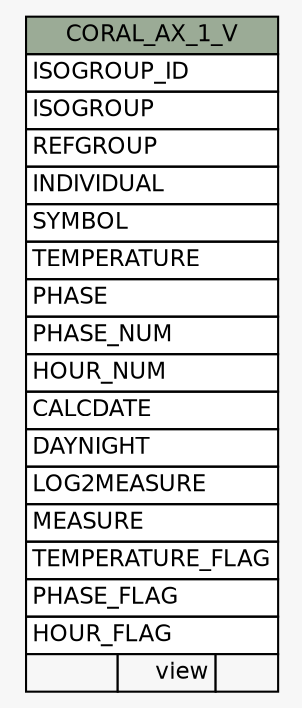 // dot 2.38.0 on Windows 10 10.0
// SchemaSpy rev Unknown
digraph "CORAL_AX_1_V" {
  graph [
    rankdir="RL"
    bgcolor="#f7f7f7"
    nodesep="0.18"
    ranksep="0.46"
    fontname="Helvetica"
    fontsize="11"
  ];
  node [
    fontname="Helvetica"
    fontsize="11"
    shape="plaintext"
  ];
  edge [
    arrowsize="0.8"
  ];
  "CORAL_AX_1_V" [
    label=<
    <TABLE BORDER="0" CELLBORDER="1" CELLSPACING="0" BGCOLOR="#ffffff">
      <TR><TD COLSPAN="3" BGCOLOR="#9bab96" ALIGN="CENTER">CORAL_AX_1_V</TD></TR>
      <TR><TD PORT="ISOGROUP_ID" COLSPAN="3" ALIGN="LEFT">ISOGROUP_ID</TD></TR>
      <TR><TD PORT="ISOGROUP" COLSPAN="3" ALIGN="LEFT">ISOGROUP</TD></TR>
      <TR><TD PORT="REFGROUP" COLSPAN="3" ALIGN="LEFT">REFGROUP</TD></TR>
      <TR><TD PORT="INDIVIDUAL" COLSPAN="3" ALIGN="LEFT">INDIVIDUAL</TD></TR>
      <TR><TD PORT="SYMBOL" COLSPAN="3" ALIGN="LEFT">SYMBOL</TD></TR>
      <TR><TD PORT="TEMPERATURE" COLSPAN="3" ALIGN="LEFT">TEMPERATURE</TD></TR>
      <TR><TD PORT="PHASE" COLSPAN="3" ALIGN="LEFT">PHASE</TD></TR>
      <TR><TD PORT="PHASE_NUM" COLSPAN="3" ALIGN="LEFT">PHASE_NUM</TD></TR>
      <TR><TD PORT="HOUR_NUM" COLSPAN="3" ALIGN="LEFT">HOUR_NUM</TD></TR>
      <TR><TD PORT="CALCDATE" COLSPAN="3" ALIGN="LEFT">CALCDATE</TD></TR>
      <TR><TD PORT="DAYNIGHT" COLSPAN="3" ALIGN="LEFT">DAYNIGHT</TD></TR>
      <TR><TD PORT="LOG2MEASURE" COLSPAN="3" ALIGN="LEFT">LOG2MEASURE</TD></TR>
      <TR><TD PORT="MEASURE" COLSPAN="3" ALIGN="LEFT">MEASURE</TD></TR>
      <TR><TD PORT="TEMPERATURE_FLAG" COLSPAN="3" ALIGN="LEFT">TEMPERATURE_FLAG</TD></TR>
      <TR><TD PORT="PHASE_FLAG" COLSPAN="3" ALIGN="LEFT">PHASE_FLAG</TD></TR>
      <TR><TD PORT="HOUR_FLAG" COLSPAN="3" ALIGN="LEFT">HOUR_FLAG</TD></TR>
      <TR><TD ALIGN="LEFT" BGCOLOR="#f7f7f7">  </TD><TD ALIGN="RIGHT" BGCOLOR="#f7f7f7">view</TD><TD ALIGN="RIGHT" BGCOLOR="#f7f7f7">  </TD></TR>
    </TABLE>>
    URL="tables/CORAL_AX_1_V.html"
    tooltip="CORAL_AX_1_V"
  ];
}
